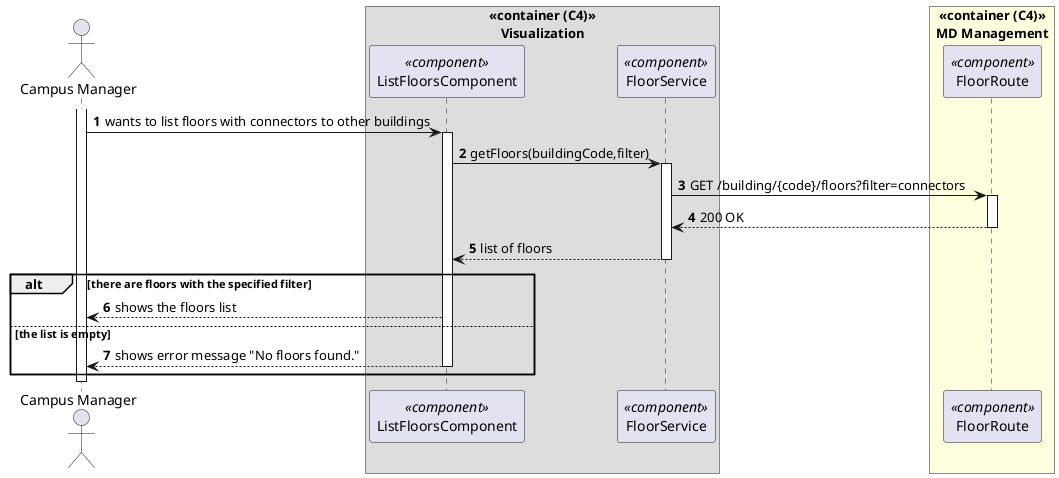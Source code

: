 @startuml process-view
autonumber
skinparam DefaultTextAlignment<<center>> center

actor CM as "Campus Manager"

box "«container (C4)»\nVisualization" <<center>>
  participant C as "ListFloorsComponent" <<component>>
  participant SVC as "FloorService" <<component>>
end box

box "«container (C4)»\n MD Management " <<center>>#LightYellow
  participant ROUTE as "FloorRoute" <<component>>
end box

activate CM

CM -> C : wants to list floors with connectors to other buildings
activate C

C -> SVC : getFloors(buildingCode,filter)
activate SVC

SVC -> ROUTE : GET /building/{code}/floors?filter=connectors
activate ROUTE

SVC <-- ROUTE : 200 OK
deactivate ROUTE

C <-- SVC : list of floors
deactivate SVC

alt there are floors with the specified filter
  CM <-- C : shows the floors list
else the list is empty
  CM <-- C : shows error message "No floors found."
  deactivate C
end

deactivate CM

@enduml
